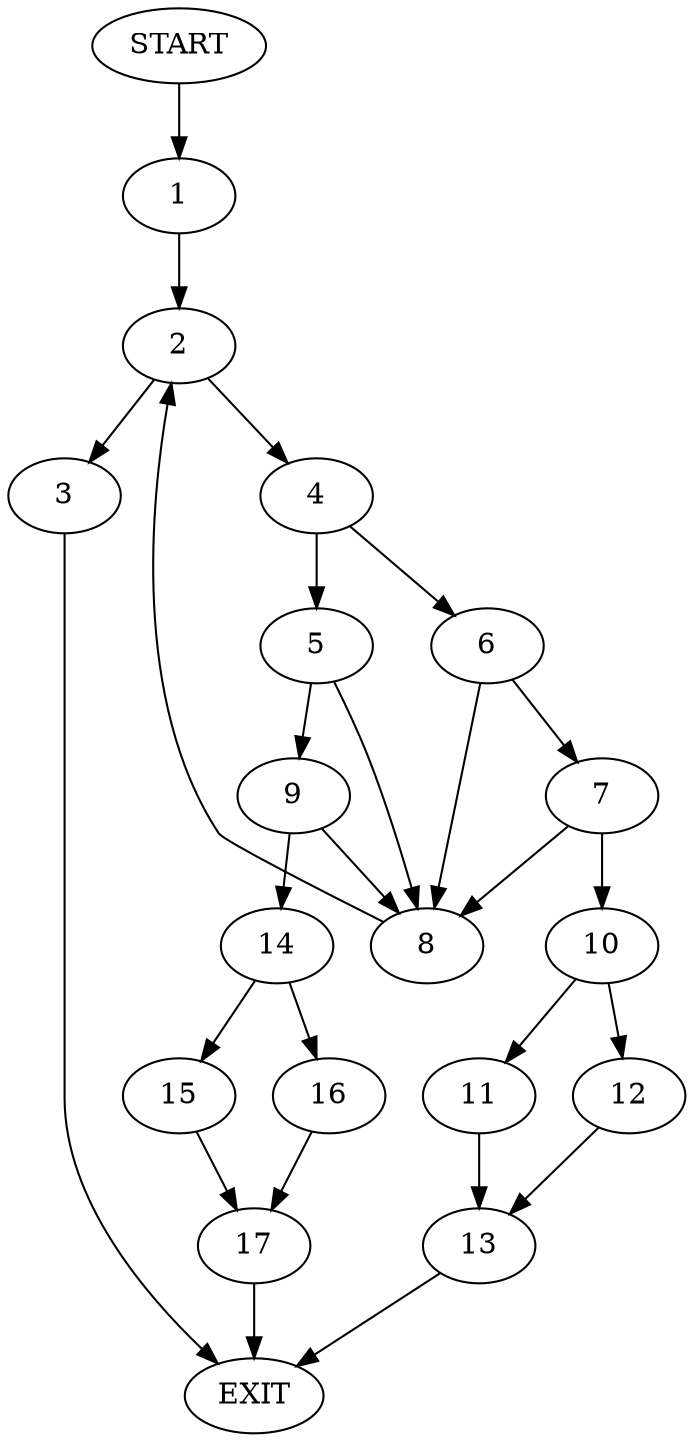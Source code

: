 digraph {
0 [label="START"]
18 [label="EXIT"]
0 -> 1
1 -> 2
2 -> 3
2 -> 4
4 -> 5
4 -> 6
3 -> 18
6 -> 7
6 -> 8
5 -> 9
5 -> 8
7 -> 10
7 -> 8
8 -> 2
10 -> 11
10 -> 12
12 -> 13
11 -> 13
13 -> 18
9 -> 14
9 -> 8
14 -> 15
14 -> 16
16 -> 17
15 -> 17
17 -> 18
}

